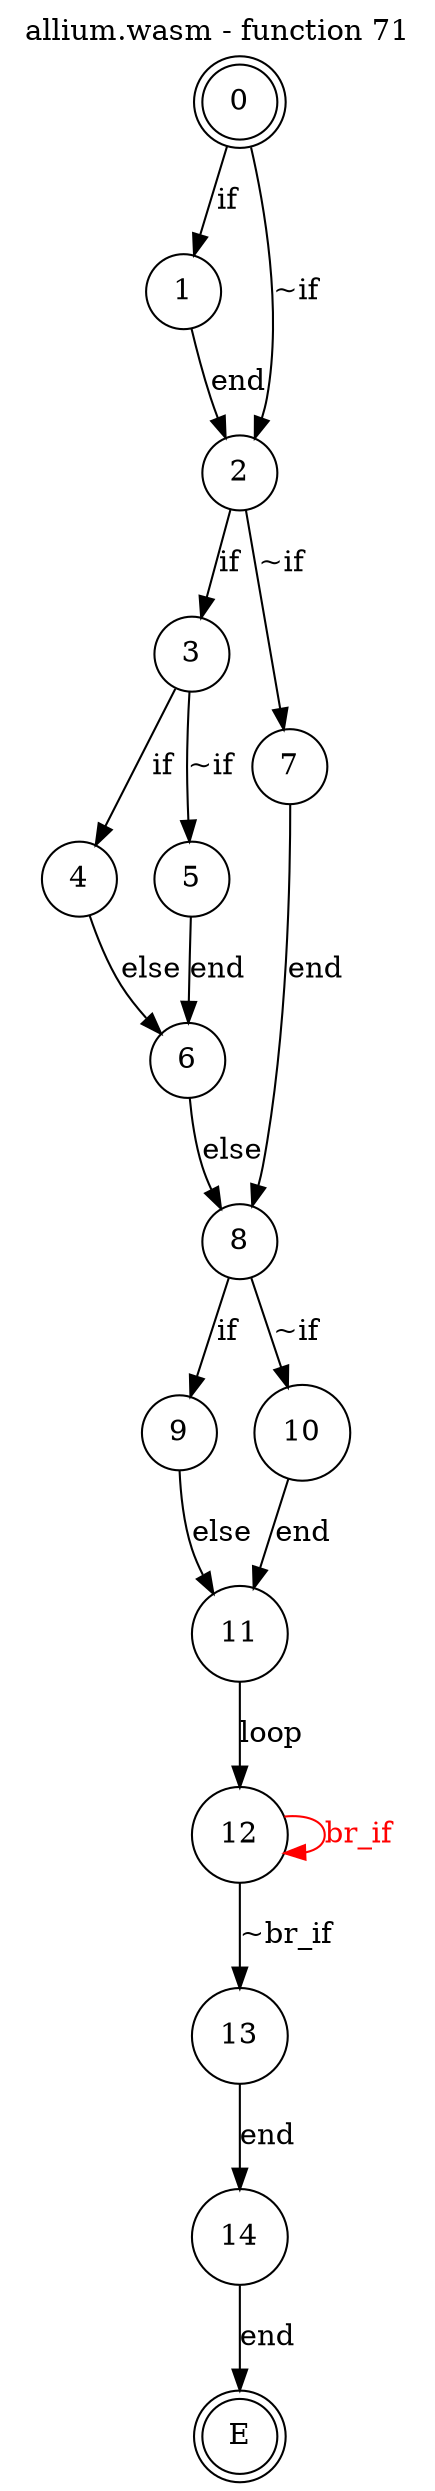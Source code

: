 digraph finite_state_machine {
    label = "allium.wasm - function 71"
    labelloc =  t
    labelfontsize = 16
    labelfontcolor = black
    labelfontname = "Helvetica"
    node [shape = doublecircle]; 0 E ;
    node [shape = circle];
    0 -> 1[label="if"];
    0 -> 2[label="~if"];
    1 -> 2[label="end"];
    2 -> 3[label="if"];
    2 -> 7[label="~if"];
    3 -> 4[label="if"];
    3 -> 5[label="~if"];
    4 -> 6[label="else"];
    5 -> 6[label="end"];
    6 -> 8[label="else"];
    7 -> 8[label="end"];
    8 -> 9[label="if"];
    8 -> 10[label="~if"];
    9 -> 11[label="else"];
    10 -> 11[label="end"];
    11 -> 12[label="loop"];
    12 -> 13[label="~br_if"];
    12 -> 12[color="red" fontcolor="red" label="br_if"];
    13 -> 14[label="end"];
    14 -> E[label="end"];
}
